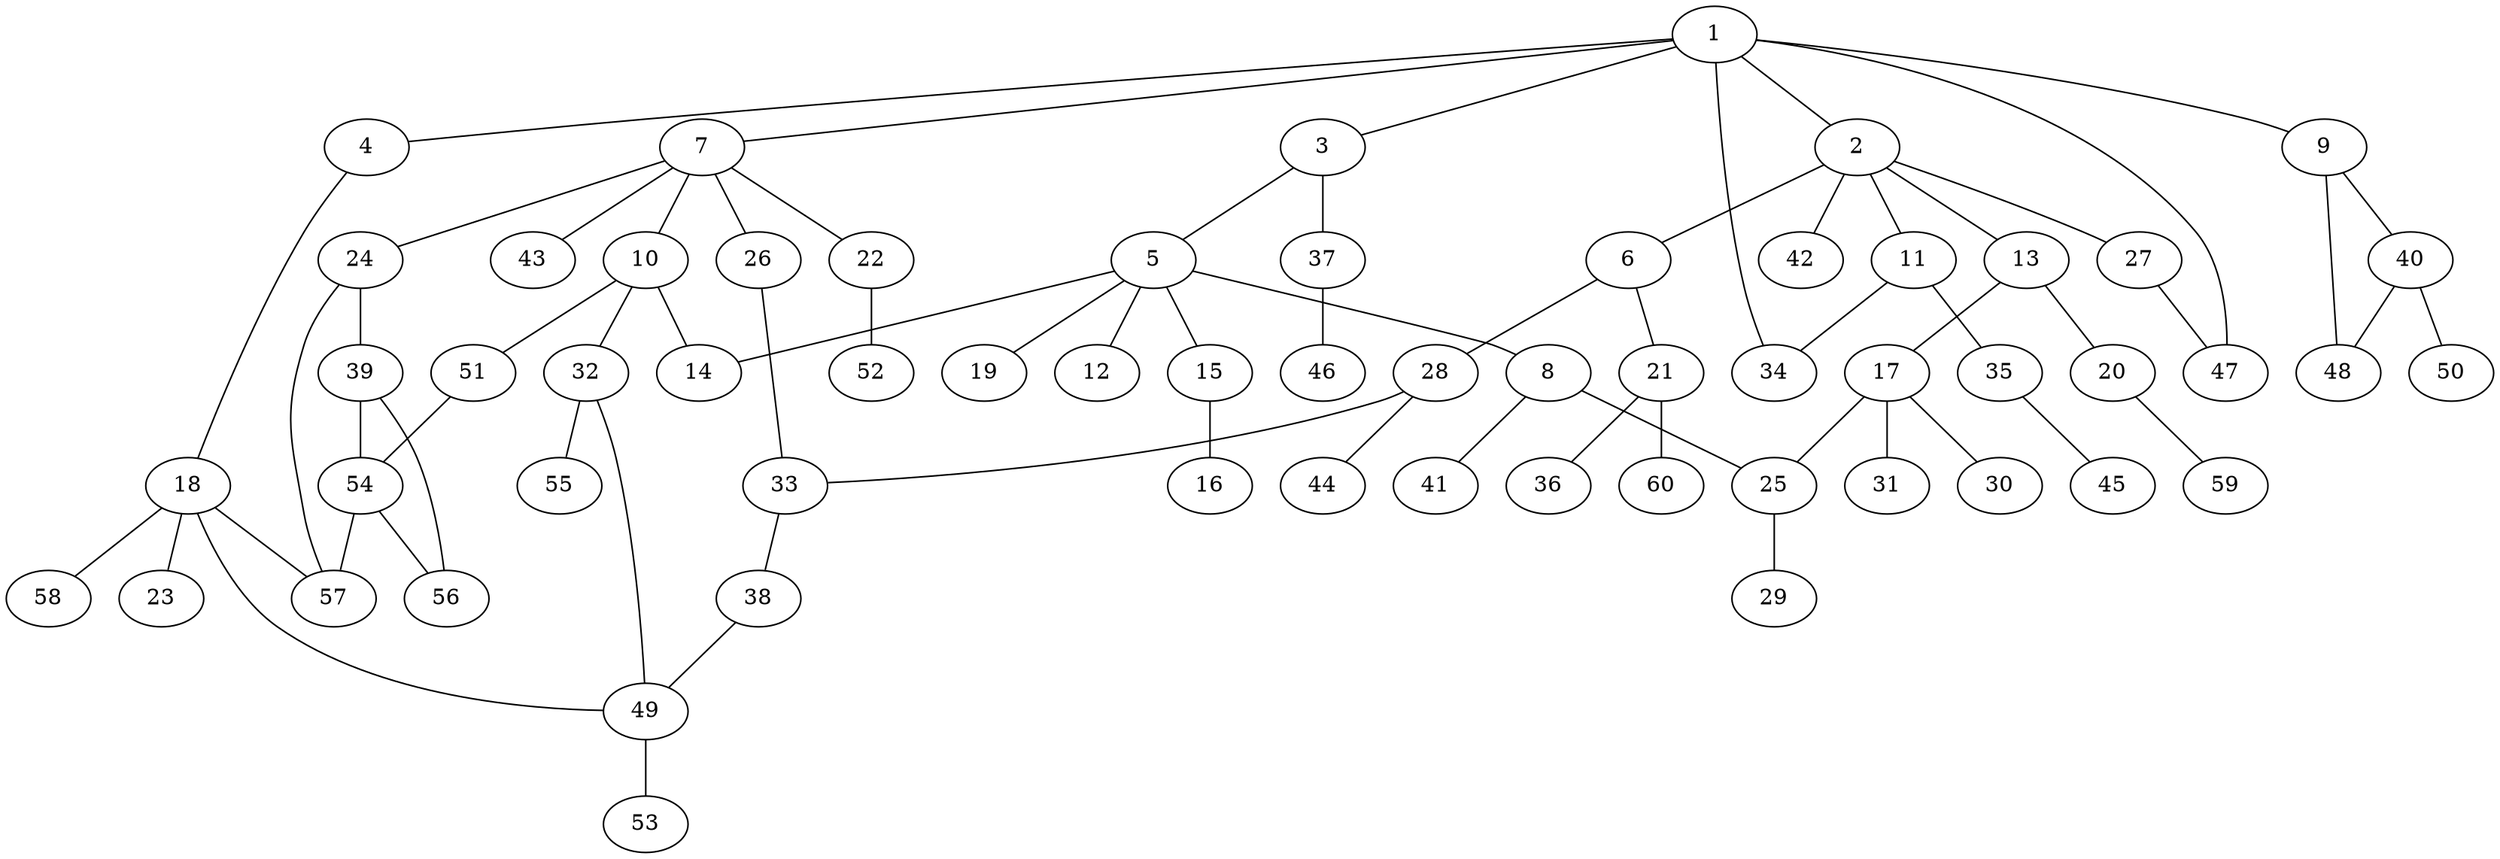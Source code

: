 graph graphname {1--2
1--3
1--4
1--7
1--9
1--34
1--47
2--6
2--11
2--13
2--27
2--42
3--5
3--37
4--18
5--8
5--12
5--14
5--15
5--19
6--21
6--28
7--10
7--22
7--24
7--26
7--43
8--25
8--41
9--40
9--48
10--14
10--32
10--51
11--34
11--35
13--17
13--20
15--16
17--25
17--30
17--31
18--23
18--49
18--57
18--58
20--59
21--36
21--60
22--52
24--39
24--57
25--29
26--33
27--47
28--33
28--44
32--49
32--55
33--38
35--45
37--46
38--49
39--54
39--56
40--48
40--50
49--53
51--54
54--56
54--57
}